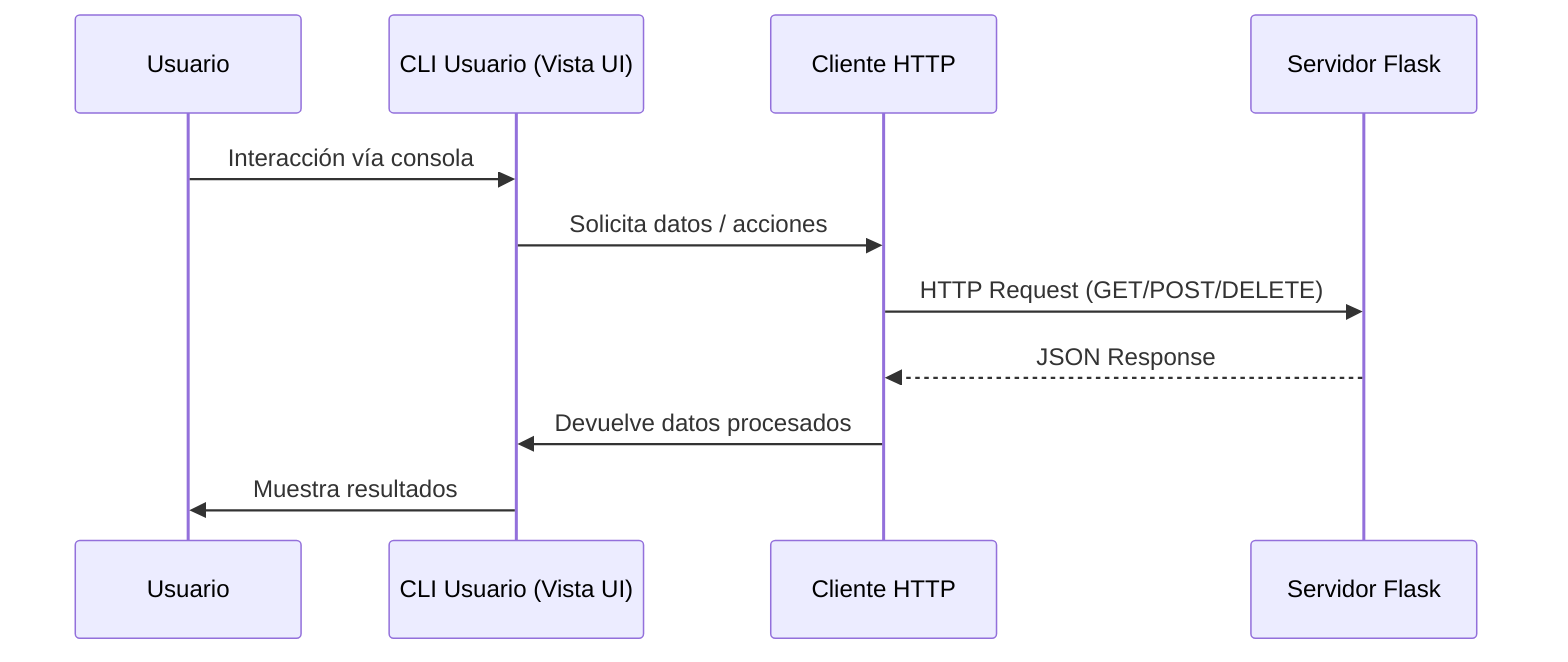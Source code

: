 sequenceDiagram
    participant Usuario
    participant UI as CLI Usuario (Vista UI)
    participant ClientAPI as Cliente HTTP
    participant Server as Servidor Flask

    Usuario->>UI: Interacción vía consola
    UI->>ClientAPI: Solicita datos / acciones
    ClientAPI->>Server: HTTP Request (GET/POST/DELETE)
    Server-->>ClientAPI: JSON Response
    ClientAPI->>UI: Devuelve datos procesados
    UI->>Usuario: Muestra resultados